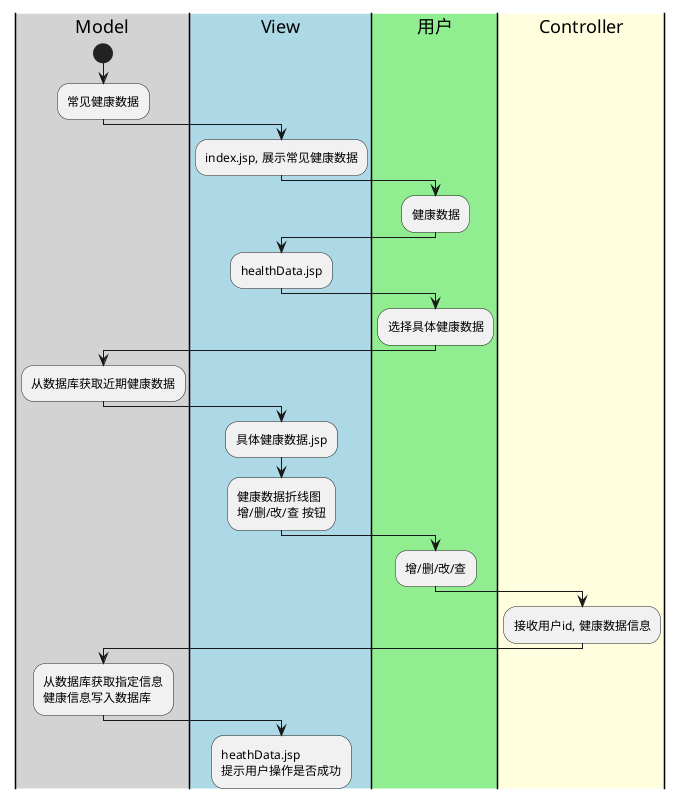 @startuml

|#lightgray|Model|
start
:常见健康数据;
|#lightblue|View|
:index.jsp, 展示常见健康数据;
|#lightgreen|用户|
:健康数据;
|View|
:healthData.jsp;
|用户|
:选择具体健康数据;
|Model|
:从数据库获取近期健康数据;
|View|
:具体健康数据.jsp;
:健康数据折线图\n增/删/改/查 按钮;
|用户|
:增/删/改/查;
|#lightyellow|Controller|
:接收用户id, 健康数据信息;
|Model|
:从数据库获取指定信息\n健康信息写入数据库;
|View|
:heathData.jsp\n提示用户操作是否成功;

@enduml